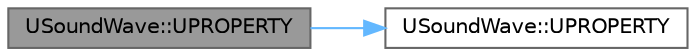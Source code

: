 digraph "USoundWave::UPROPERTY"
{
 // INTERACTIVE_SVG=YES
 // LATEX_PDF_SIZE
  bgcolor="transparent";
  edge [fontname=Helvetica,fontsize=10,labelfontname=Helvetica,labelfontsize=10];
  node [fontname=Helvetica,fontsize=10,shape=box,height=0.2,width=0.4];
  rankdir="LR";
  Node1 [id="Node000001",label="USoundWave::UPROPERTY",height=0.2,width=0.4,color="gray40", fillcolor="grey60", style="filled", fontcolor="black",tooltip="The frequencies (in hz) to analyze when doing baked FFT analysis."];
  Node1 -> Node2 [id="edge1_Node000001_Node000002",color="steelblue1",style="solid",tooltip=" "];
  Node2 [id="Node000002",label="USoundWave::UPROPERTY",height=0.2,width=0.4,color="grey40", fillcolor="white", style="filled",URL="$d9/db4/classUSoundWave.html#a4dca6b4707fa8256458112dca12ffa77",tooltip="Platform agnostic compression quality."];
}

